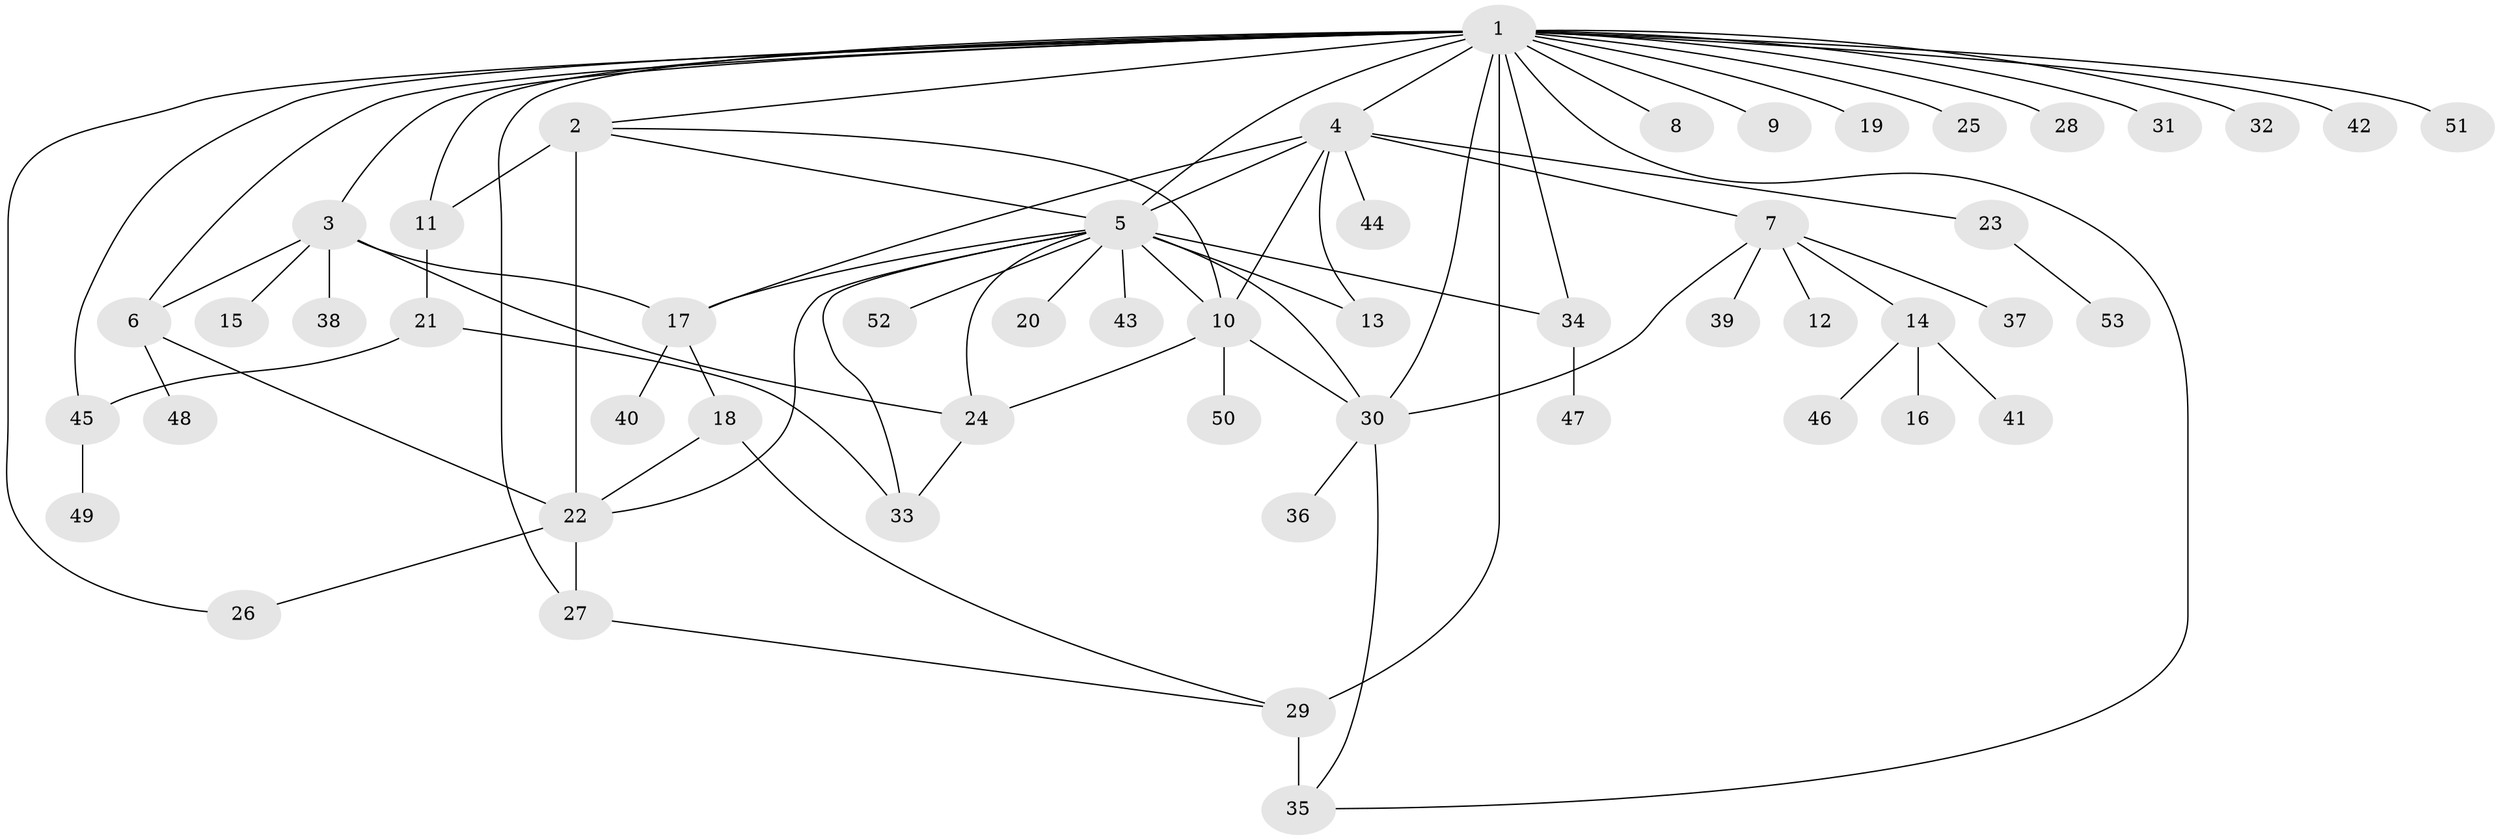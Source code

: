// original degree distribution, {25: 0.011363636363636364, 9: 0.03409090909090909, 8: 0.03409090909090909, 1: 0.5113636363636364, 5: 0.03409090909090909, 6: 0.011363636363636364, 4: 0.06818181818181818, 2: 0.1590909090909091, 7: 0.022727272727272728, 3: 0.11363636363636363}
// Generated by graph-tools (version 1.1) at 2025/50/03/04/25 22:50:09]
// undirected, 53 vertices, 79 edges
graph export_dot {
  node [color=gray90,style=filled];
  1;
  2;
  3;
  4;
  5;
  6;
  7;
  8;
  9;
  10;
  11;
  12;
  13;
  14;
  15;
  16;
  17;
  18;
  19;
  20;
  21;
  22;
  23;
  24;
  25;
  26;
  27;
  28;
  29;
  30;
  31;
  32;
  33;
  34;
  35;
  36;
  37;
  38;
  39;
  40;
  41;
  42;
  43;
  44;
  45;
  46;
  47;
  48;
  49;
  50;
  51;
  52;
  53;
  1 -- 2 [weight=1.0];
  1 -- 3 [weight=1.0];
  1 -- 4 [weight=1.0];
  1 -- 5 [weight=2.0];
  1 -- 6 [weight=1.0];
  1 -- 8 [weight=1.0];
  1 -- 9 [weight=1.0];
  1 -- 11 [weight=1.0];
  1 -- 19 [weight=1.0];
  1 -- 25 [weight=1.0];
  1 -- 26 [weight=1.0];
  1 -- 27 [weight=1.0];
  1 -- 28 [weight=1.0];
  1 -- 29 [weight=1.0];
  1 -- 30 [weight=1.0];
  1 -- 31 [weight=1.0];
  1 -- 32 [weight=1.0];
  1 -- 34 [weight=1.0];
  1 -- 35 [weight=1.0];
  1 -- 42 [weight=1.0];
  1 -- 45 [weight=1.0];
  1 -- 51 [weight=1.0];
  2 -- 5 [weight=1.0];
  2 -- 10 [weight=1.0];
  2 -- 11 [weight=1.0];
  2 -- 22 [weight=4.0];
  3 -- 6 [weight=1.0];
  3 -- 15 [weight=1.0];
  3 -- 17 [weight=1.0];
  3 -- 24 [weight=1.0];
  3 -- 38 [weight=1.0];
  4 -- 5 [weight=1.0];
  4 -- 7 [weight=1.0];
  4 -- 10 [weight=1.0];
  4 -- 13 [weight=1.0];
  4 -- 17 [weight=1.0];
  4 -- 23 [weight=1.0];
  4 -- 44 [weight=1.0];
  5 -- 10 [weight=1.0];
  5 -- 13 [weight=7.0];
  5 -- 17 [weight=1.0];
  5 -- 20 [weight=1.0];
  5 -- 22 [weight=1.0];
  5 -- 24 [weight=1.0];
  5 -- 30 [weight=1.0];
  5 -- 33 [weight=1.0];
  5 -- 34 [weight=1.0];
  5 -- 43 [weight=1.0];
  5 -- 52 [weight=1.0];
  6 -- 22 [weight=1.0];
  6 -- 48 [weight=1.0];
  7 -- 12 [weight=1.0];
  7 -- 14 [weight=1.0];
  7 -- 30 [weight=1.0];
  7 -- 37 [weight=1.0];
  7 -- 39 [weight=1.0];
  10 -- 24 [weight=1.0];
  10 -- 30 [weight=1.0];
  10 -- 50 [weight=1.0];
  11 -- 21 [weight=1.0];
  14 -- 16 [weight=1.0];
  14 -- 41 [weight=1.0];
  14 -- 46 [weight=1.0];
  17 -- 18 [weight=1.0];
  17 -- 40 [weight=1.0];
  18 -- 22 [weight=1.0];
  18 -- 29 [weight=1.0];
  21 -- 33 [weight=1.0];
  21 -- 45 [weight=1.0];
  22 -- 26 [weight=1.0];
  22 -- 27 [weight=1.0];
  23 -- 53 [weight=1.0];
  24 -- 33 [weight=1.0];
  27 -- 29 [weight=1.0];
  29 -- 35 [weight=4.0];
  30 -- 35 [weight=2.0];
  30 -- 36 [weight=1.0];
  34 -- 47 [weight=1.0];
  45 -- 49 [weight=1.0];
}
